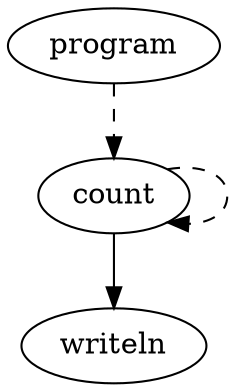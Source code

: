digraph call_graph {
  program;
  count -> count [ style = dashed ];
  count -> writeln;
  program -> count [ style = dashed ];
}
